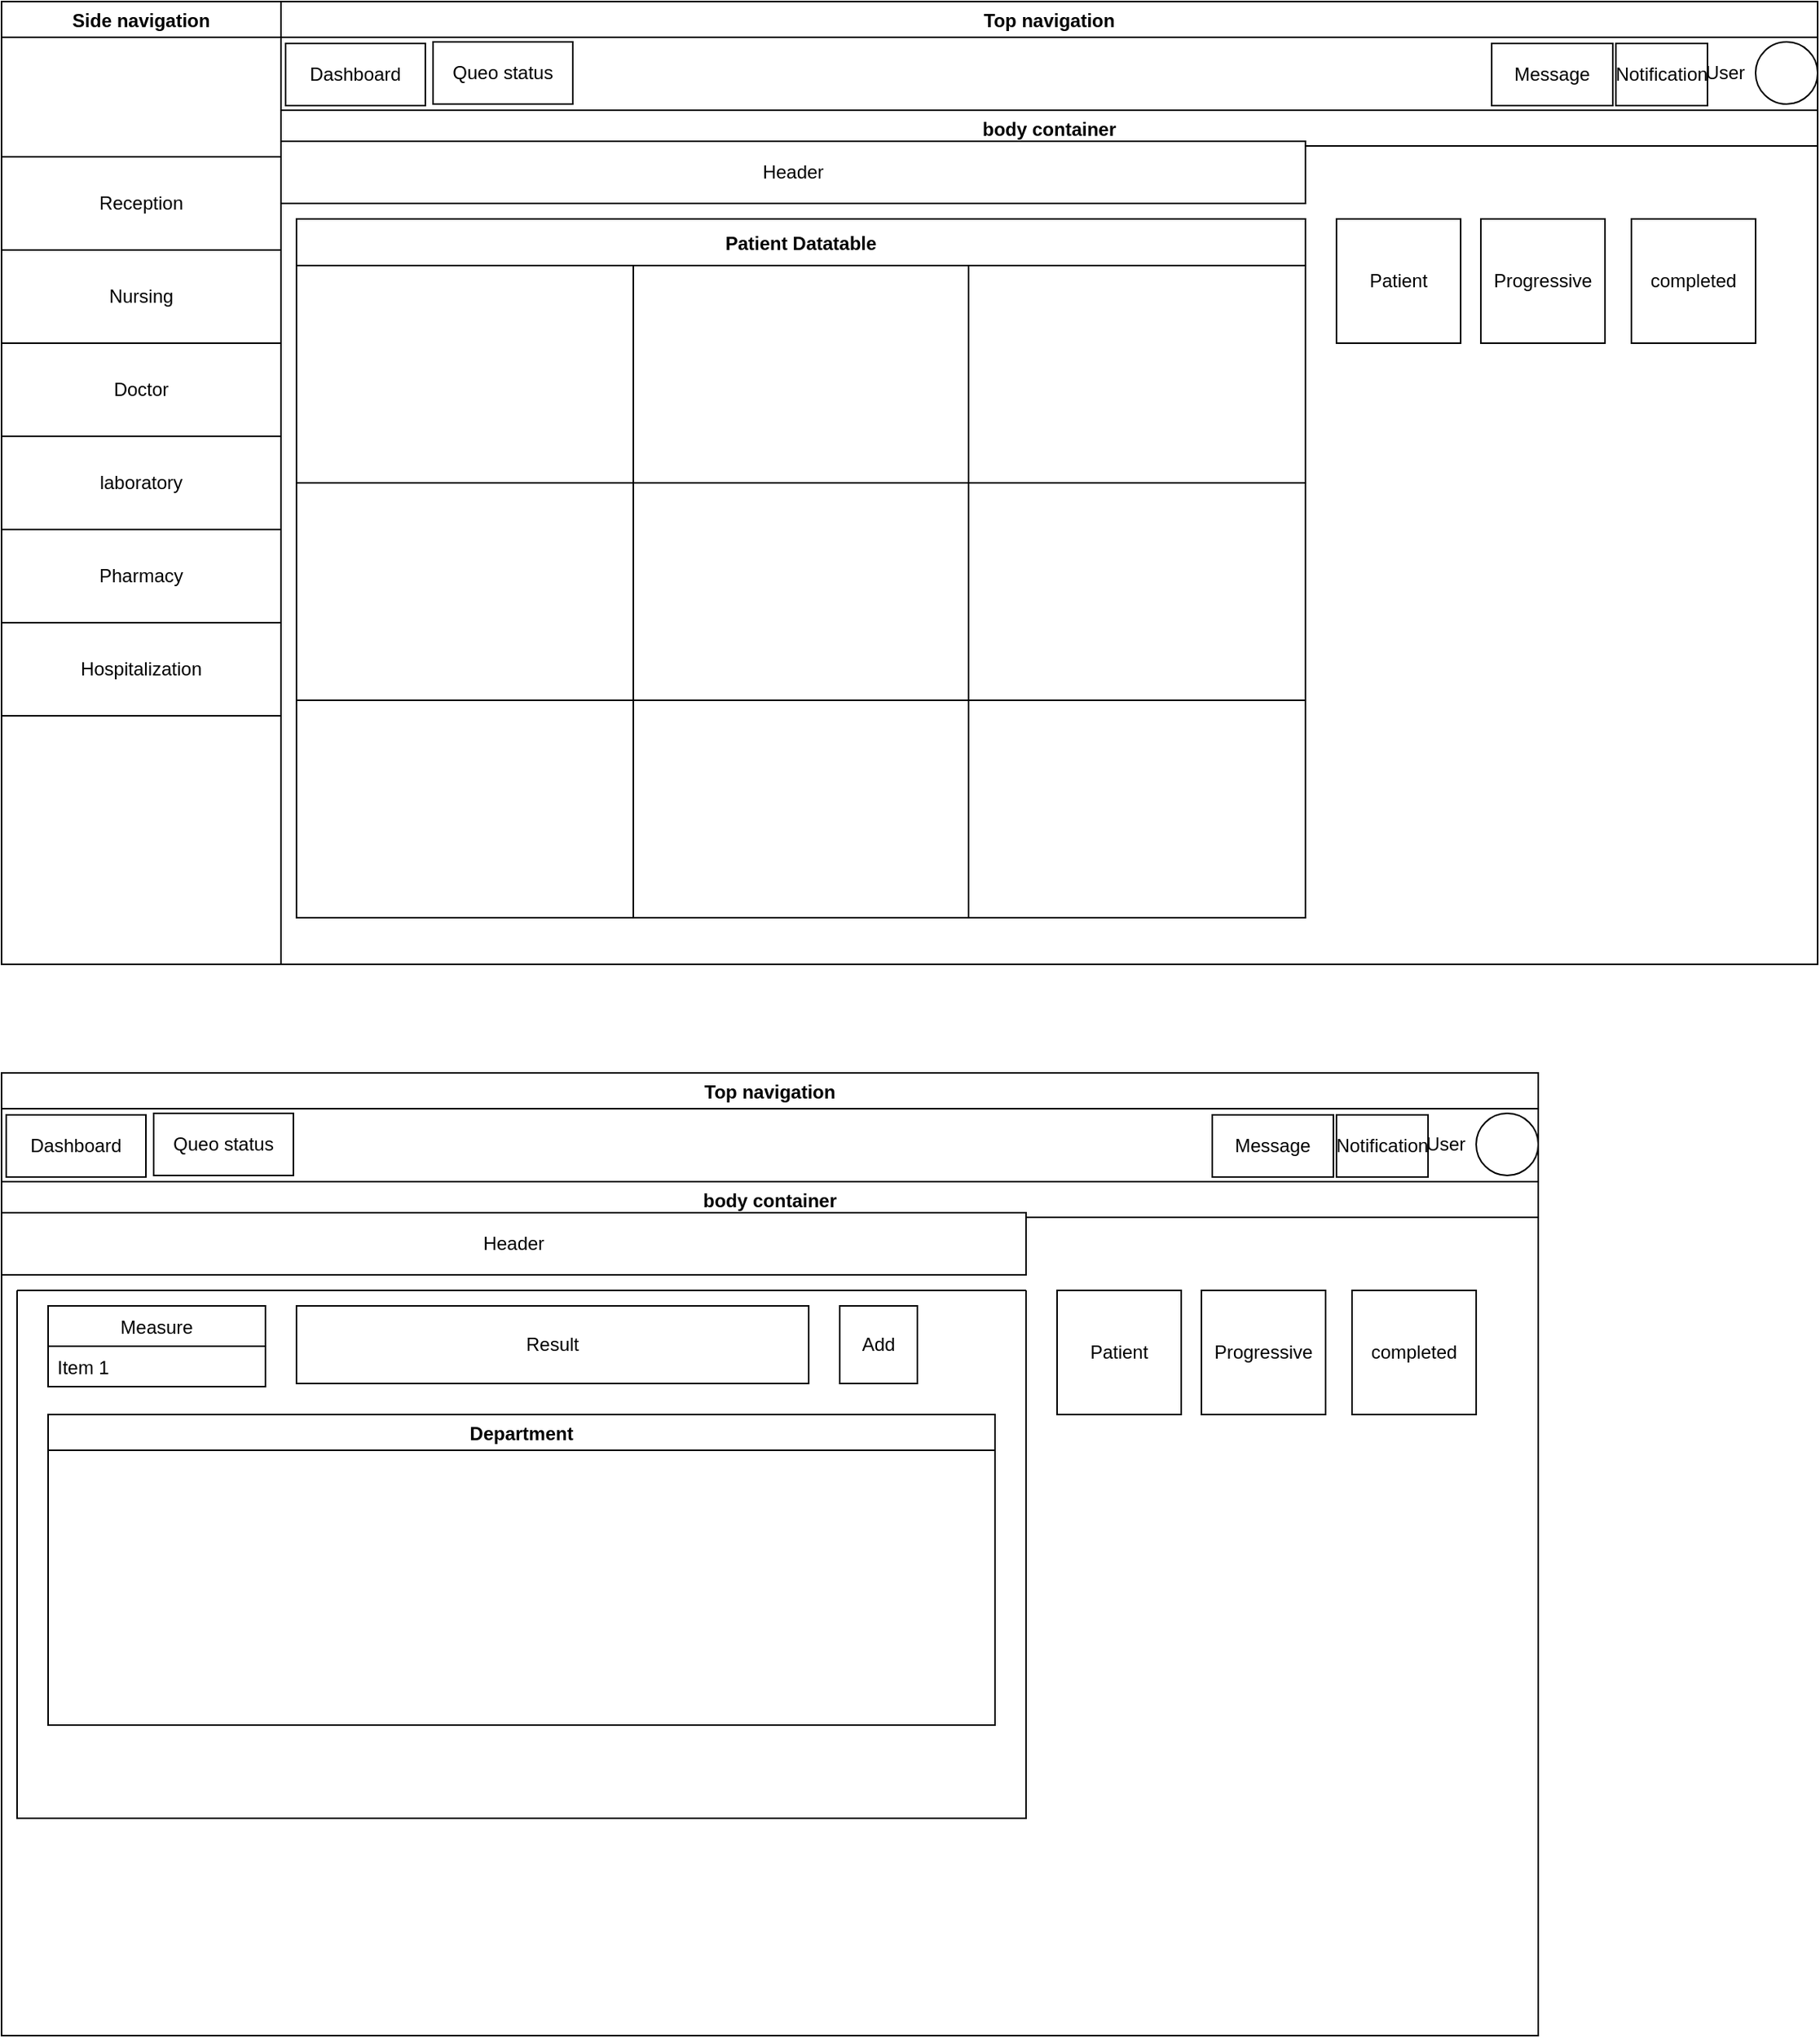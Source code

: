 <mxfile version="14.9.2" type="device"><diagram id="1FbE9N9eqoBx9as_9aMn" name="Page-1"><mxGraphModel dx="964" dy="578" grid="1" gridSize="10" guides="1" tooltips="1" connect="1" arrows="1" fold="1" page="1" pageScale="1" pageWidth="850" pageHeight="1100" math="0" shadow="0"><root><mxCell id="0"/><mxCell id="1" parent="0"/><mxCell id="qeXR-ycCFvyXJxMPjOrn-4" value="body container" style="swimlane;" vertex="1" parent="1"><mxGeometry x="180" y="90" width="990" height="550" as="geometry"/></mxCell><mxCell id="qeXR-ycCFvyXJxMPjOrn-22" value="Header" style="rounded=0;whiteSpace=wrap;html=1;" vertex="1" parent="qeXR-ycCFvyXJxMPjOrn-4"><mxGeometry y="20" width="660" height="40" as="geometry"/></mxCell><mxCell id="qeXR-ycCFvyXJxMPjOrn-24" value="Patient" style="whiteSpace=wrap;html=1;aspect=fixed;" vertex="1" parent="qeXR-ycCFvyXJxMPjOrn-4"><mxGeometry x="680" y="70" width="80" height="80" as="geometry"/></mxCell><mxCell id="qeXR-ycCFvyXJxMPjOrn-25" value="Progressive" style="whiteSpace=wrap;html=1;aspect=fixed;" vertex="1" parent="qeXR-ycCFvyXJxMPjOrn-4"><mxGeometry x="773" y="70" width="80" height="80" as="geometry"/></mxCell><mxCell id="qeXR-ycCFvyXJxMPjOrn-26" value="completed" style="whiteSpace=wrap;html=1;aspect=fixed;" vertex="1" parent="qeXR-ycCFvyXJxMPjOrn-4"><mxGeometry x="870" y="70" width="80" height="80" as="geometry"/></mxCell><mxCell id="qeXR-ycCFvyXJxMPjOrn-28" value="Patient Datatable" style="shape=table;startSize=30;container=1;collapsible=0;childLayout=tableLayout;fontStyle=1;align=center;" vertex="1" parent="qeXR-ycCFvyXJxMPjOrn-4"><mxGeometry x="10" y="70" width="650" height="450" as="geometry"/></mxCell><mxCell id="qeXR-ycCFvyXJxMPjOrn-29" value="" style="shape=partialRectangle;html=1;whiteSpace=wrap;collapsible=0;dropTarget=0;pointerEvents=0;fillColor=none;top=0;left=0;bottom=0;right=0;points=[[0,0.5],[1,0.5]];portConstraint=eastwest;" vertex="1" parent="qeXR-ycCFvyXJxMPjOrn-28"><mxGeometry y="30" width="650" height="140" as="geometry"/></mxCell><mxCell id="qeXR-ycCFvyXJxMPjOrn-30" value="" style="shape=partialRectangle;html=1;whiteSpace=wrap;connectable=0;fillColor=none;top=0;left=0;bottom=0;right=0;overflow=hidden;" vertex="1" parent="qeXR-ycCFvyXJxMPjOrn-29"><mxGeometry width="217" height="140" as="geometry"/></mxCell><mxCell id="qeXR-ycCFvyXJxMPjOrn-31" value="" style="shape=partialRectangle;html=1;whiteSpace=wrap;connectable=0;fillColor=none;top=0;left=0;bottom=0;right=0;overflow=hidden;" vertex="1" parent="qeXR-ycCFvyXJxMPjOrn-29"><mxGeometry x="217" width="216" height="140" as="geometry"/></mxCell><mxCell id="qeXR-ycCFvyXJxMPjOrn-32" value="" style="shape=partialRectangle;html=1;whiteSpace=wrap;connectable=0;fillColor=none;top=0;left=0;bottom=0;right=0;overflow=hidden;" vertex="1" parent="qeXR-ycCFvyXJxMPjOrn-29"><mxGeometry x="433" width="217" height="140" as="geometry"/></mxCell><mxCell id="qeXR-ycCFvyXJxMPjOrn-33" value="" style="shape=partialRectangle;html=1;whiteSpace=wrap;collapsible=0;dropTarget=0;pointerEvents=0;fillColor=none;top=0;left=0;bottom=0;right=0;points=[[0,0.5],[1,0.5]];portConstraint=eastwest;" vertex="1" parent="qeXR-ycCFvyXJxMPjOrn-28"><mxGeometry y="170" width="650" height="140" as="geometry"/></mxCell><mxCell id="qeXR-ycCFvyXJxMPjOrn-34" value="" style="shape=partialRectangle;html=1;whiteSpace=wrap;connectable=0;fillColor=none;top=0;left=0;bottom=0;right=0;overflow=hidden;" vertex="1" parent="qeXR-ycCFvyXJxMPjOrn-33"><mxGeometry width="217" height="140" as="geometry"/></mxCell><mxCell id="qeXR-ycCFvyXJxMPjOrn-35" value="" style="shape=partialRectangle;html=1;whiteSpace=wrap;connectable=0;fillColor=none;top=0;left=0;bottom=0;right=0;overflow=hidden;" vertex="1" parent="qeXR-ycCFvyXJxMPjOrn-33"><mxGeometry x="217" width="216" height="140" as="geometry"/></mxCell><mxCell id="qeXR-ycCFvyXJxMPjOrn-36" value="" style="shape=partialRectangle;html=1;whiteSpace=wrap;connectable=0;fillColor=none;top=0;left=0;bottom=0;right=0;overflow=hidden;" vertex="1" parent="qeXR-ycCFvyXJxMPjOrn-33"><mxGeometry x="433" width="217" height="140" as="geometry"/></mxCell><mxCell id="qeXR-ycCFvyXJxMPjOrn-37" value="" style="shape=partialRectangle;html=1;whiteSpace=wrap;collapsible=0;dropTarget=0;pointerEvents=0;fillColor=none;top=0;left=0;bottom=0;right=0;points=[[0,0.5],[1,0.5]];portConstraint=eastwest;" vertex="1" parent="qeXR-ycCFvyXJxMPjOrn-28"><mxGeometry y="310" width="650" height="140" as="geometry"/></mxCell><mxCell id="qeXR-ycCFvyXJxMPjOrn-38" value="" style="shape=partialRectangle;html=1;whiteSpace=wrap;connectable=0;fillColor=none;top=0;left=0;bottom=0;right=0;overflow=hidden;" vertex="1" parent="qeXR-ycCFvyXJxMPjOrn-37"><mxGeometry width="217" height="140" as="geometry"/></mxCell><mxCell id="qeXR-ycCFvyXJxMPjOrn-39" value="" style="shape=partialRectangle;html=1;whiteSpace=wrap;connectable=0;fillColor=none;top=0;left=0;bottom=0;right=0;overflow=hidden;" vertex="1" parent="qeXR-ycCFvyXJxMPjOrn-37"><mxGeometry x="217" width="216" height="140" as="geometry"/></mxCell><mxCell id="qeXR-ycCFvyXJxMPjOrn-40" value="" style="shape=partialRectangle;html=1;whiteSpace=wrap;connectable=0;fillColor=none;top=0;left=0;bottom=0;right=0;overflow=hidden;" vertex="1" parent="qeXR-ycCFvyXJxMPjOrn-37"><mxGeometry x="433" width="217" height="140" as="geometry"/></mxCell><mxCell id="qeXR-ycCFvyXJxMPjOrn-5" value="Side navigation" style="swimlane;" vertex="1" parent="1"><mxGeometry y="20" width="180" height="620" as="geometry"/></mxCell><mxCell id="qeXR-ycCFvyXJxMPjOrn-7" value="Reception" style="rounded=0;whiteSpace=wrap;html=1;" vertex="1" parent="qeXR-ycCFvyXJxMPjOrn-5"><mxGeometry y="100" width="180" height="60" as="geometry"/></mxCell><mxCell id="qeXR-ycCFvyXJxMPjOrn-8" value="Nursing" style="rounded=0;whiteSpace=wrap;html=1;" vertex="1" parent="qeXR-ycCFvyXJxMPjOrn-5"><mxGeometry y="160" width="180" height="60" as="geometry"/></mxCell><mxCell id="qeXR-ycCFvyXJxMPjOrn-9" value="Doctor" style="rounded=0;whiteSpace=wrap;html=1;" vertex="1" parent="qeXR-ycCFvyXJxMPjOrn-5"><mxGeometry y="220" width="180" height="60" as="geometry"/></mxCell><mxCell id="qeXR-ycCFvyXJxMPjOrn-10" value="laboratory" style="rounded=0;whiteSpace=wrap;html=1;" vertex="1" parent="qeXR-ycCFvyXJxMPjOrn-5"><mxGeometry y="280" width="180" height="60" as="geometry"/></mxCell><mxCell id="qeXR-ycCFvyXJxMPjOrn-11" value="Pharmacy" style="rounded=0;whiteSpace=wrap;html=1;" vertex="1" parent="qeXR-ycCFvyXJxMPjOrn-5"><mxGeometry y="340" width="180" height="60" as="geometry"/></mxCell><mxCell id="qeXR-ycCFvyXJxMPjOrn-41" value="Hospitalization" style="rounded=0;whiteSpace=wrap;html=1;" vertex="1" parent="qeXR-ycCFvyXJxMPjOrn-5"><mxGeometry y="400" width="180" height="60" as="geometry"/></mxCell><mxCell id="qeXR-ycCFvyXJxMPjOrn-6" value="Top navigation" style="swimlane;" vertex="1" parent="1"><mxGeometry x="180" y="20" width="990" height="70" as="geometry"/></mxCell><mxCell id="qeXR-ycCFvyXJxMPjOrn-12" value="" style="ellipse;whiteSpace=wrap;html=1;aspect=fixed;" vertex="1" parent="qeXR-ycCFvyXJxMPjOrn-6"><mxGeometry x="950" y="26" width="40" height="40" as="geometry"/></mxCell><mxCell id="qeXR-ycCFvyXJxMPjOrn-13" value="User" style="text;html=1;align=center;verticalAlign=middle;resizable=0;points=[];autosize=1;strokeColor=none;" vertex="1" parent="qeXR-ycCFvyXJxMPjOrn-6"><mxGeometry x="910" y="36" width="40" height="20" as="geometry"/></mxCell><mxCell id="qeXR-ycCFvyXJxMPjOrn-19" value="Notification" style="rounded=0;whiteSpace=wrap;html=1;" vertex="1" parent="qeXR-ycCFvyXJxMPjOrn-6"><mxGeometry x="860" y="27" width="59" height="40" as="geometry"/></mxCell><mxCell id="qeXR-ycCFvyXJxMPjOrn-20" value="Message" style="rounded=0;whiteSpace=wrap;html=1;" vertex="1" parent="qeXR-ycCFvyXJxMPjOrn-6"><mxGeometry x="780" y="27" width="78" height="40" as="geometry"/></mxCell><mxCell id="qeXR-ycCFvyXJxMPjOrn-21" value="Queo status" style="rounded=0;whiteSpace=wrap;html=1;" vertex="1" parent="qeXR-ycCFvyXJxMPjOrn-6"><mxGeometry x="98" y="26" width="90" height="40" as="geometry"/></mxCell><mxCell id="qeXR-ycCFvyXJxMPjOrn-23" value="Dashboard" style="rounded=0;whiteSpace=wrap;html=1;" vertex="1" parent="qeXR-ycCFvyXJxMPjOrn-6"><mxGeometry x="3" y="27" width="90" height="40" as="geometry"/></mxCell><mxCell id="qeXR-ycCFvyXJxMPjOrn-42" value="body container" style="swimlane;" vertex="1" parent="1"><mxGeometry y="780" width="990" height="550" as="geometry"/></mxCell><mxCell id="qeXR-ycCFvyXJxMPjOrn-43" value="Header" style="rounded=0;whiteSpace=wrap;html=1;" vertex="1" parent="qeXR-ycCFvyXJxMPjOrn-42"><mxGeometry y="20" width="660" height="40" as="geometry"/></mxCell><mxCell id="qeXR-ycCFvyXJxMPjOrn-44" value="Patient" style="whiteSpace=wrap;html=1;aspect=fixed;" vertex="1" parent="qeXR-ycCFvyXJxMPjOrn-42"><mxGeometry x="680" y="70" width="80" height="80" as="geometry"/></mxCell><mxCell id="qeXR-ycCFvyXJxMPjOrn-45" value="Progressive" style="whiteSpace=wrap;html=1;aspect=fixed;" vertex="1" parent="qeXR-ycCFvyXJxMPjOrn-42"><mxGeometry x="773" y="70" width="80" height="80" as="geometry"/></mxCell><mxCell id="qeXR-ycCFvyXJxMPjOrn-46" value="completed" style="whiteSpace=wrap;html=1;aspect=fixed;" vertex="1" parent="qeXR-ycCFvyXJxMPjOrn-42"><mxGeometry x="870" y="70" width="80" height="80" as="geometry"/></mxCell><mxCell id="qeXR-ycCFvyXJxMPjOrn-72" value="Result" style="rounded=0;whiteSpace=wrap;html=1;" vertex="1" parent="qeXR-ycCFvyXJxMPjOrn-42"><mxGeometry x="190" y="80" width="330" height="50" as="geometry"/></mxCell><mxCell id="qeXR-ycCFvyXJxMPjOrn-73" value="Add" style="whiteSpace=wrap;html=1;aspect=fixed;" vertex="1" parent="qeXR-ycCFvyXJxMPjOrn-42"><mxGeometry x="540" y="80" width="50" height="50" as="geometry"/></mxCell><mxCell id="qeXR-ycCFvyXJxMPjOrn-75" value="Department" style="swimlane;" vertex="1" parent="qeXR-ycCFvyXJxMPjOrn-42"><mxGeometry x="30" y="150" width="610" height="200" as="geometry"/></mxCell><mxCell id="qeXR-ycCFvyXJxMPjOrn-60" value="Top navigation" style="swimlane;" vertex="1" parent="1"><mxGeometry y="710" width="990" height="70" as="geometry"/></mxCell><mxCell id="qeXR-ycCFvyXJxMPjOrn-61" value="" style="ellipse;whiteSpace=wrap;html=1;aspect=fixed;" vertex="1" parent="qeXR-ycCFvyXJxMPjOrn-60"><mxGeometry x="950" y="26" width="40" height="40" as="geometry"/></mxCell><mxCell id="qeXR-ycCFvyXJxMPjOrn-62" value="User" style="text;html=1;align=center;verticalAlign=middle;resizable=0;points=[];autosize=1;strokeColor=none;" vertex="1" parent="qeXR-ycCFvyXJxMPjOrn-60"><mxGeometry x="910" y="36" width="40" height="20" as="geometry"/></mxCell><mxCell id="qeXR-ycCFvyXJxMPjOrn-63" value="Notification" style="rounded=0;whiteSpace=wrap;html=1;" vertex="1" parent="qeXR-ycCFvyXJxMPjOrn-60"><mxGeometry x="860" y="27" width="59" height="40" as="geometry"/></mxCell><mxCell id="qeXR-ycCFvyXJxMPjOrn-64" value="Message" style="rounded=0;whiteSpace=wrap;html=1;" vertex="1" parent="qeXR-ycCFvyXJxMPjOrn-60"><mxGeometry x="780" y="27" width="78" height="40" as="geometry"/></mxCell><mxCell id="qeXR-ycCFvyXJxMPjOrn-65" value="Queo status" style="rounded=0;whiteSpace=wrap;html=1;" vertex="1" parent="qeXR-ycCFvyXJxMPjOrn-60"><mxGeometry x="98" y="26" width="90" height="40" as="geometry"/></mxCell><mxCell id="qeXR-ycCFvyXJxMPjOrn-66" value="Dashboard" style="rounded=0;whiteSpace=wrap;html=1;" vertex="1" parent="qeXR-ycCFvyXJxMPjOrn-60"><mxGeometry x="3" y="27" width="90" height="40" as="geometry"/></mxCell><mxCell id="qeXR-ycCFvyXJxMPjOrn-67" value="" style="swimlane;startSize=0;" vertex="1" parent="1"><mxGeometry x="10" y="850" width="650" height="340" as="geometry"/></mxCell><mxCell id="qeXR-ycCFvyXJxMPjOrn-68" value="Measure" style="swimlane;fontStyle=0;childLayout=stackLayout;horizontal=1;startSize=26;horizontalStack=0;resizeParent=1;resizeParentMax=0;resizeLast=0;collapsible=1;marginBottom=0;" vertex="1" parent="1"><mxGeometry x="30" y="860" width="140" height="52" as="geometry"/></mxCell><mxCell id="qeXR-ycCFvyXJxMPjOrn-69" value="Item 1" style="text;strokeColor=none;fillColor=none;align=left;verticalAlign=top;spacingLeft=4;spacingRight=4;overflow=hidden;rotatable=0;points=[[0,0.5],[1,0.5]];portConstraint=eastwest;" vertex="1" parent="qeXR-ycCFvyXJxMPjOrn-68"><mxGeometry y="26" width="140" height="26" as="geometry"/></mxCell></root></mxGraphModel></diagram></mxfile>